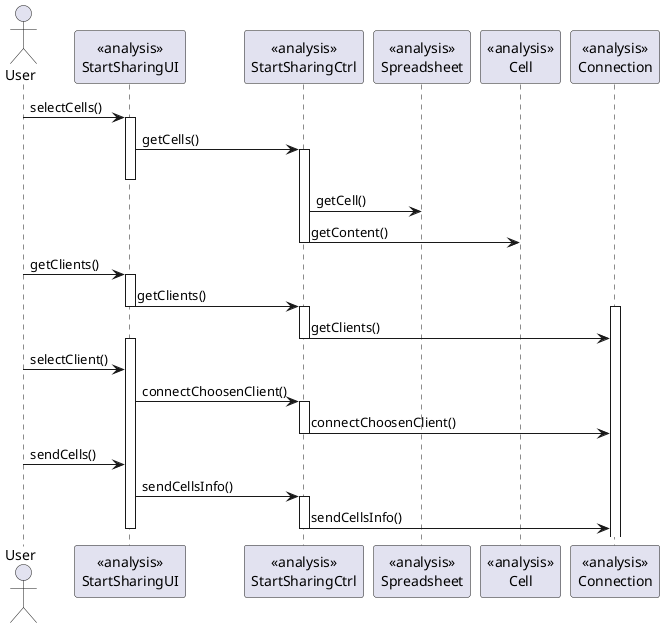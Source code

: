  @startuml doc-files/ipc01_01_analysis.png
  actor User
  participant "<<analysis>>\nStartSharingUI" as UI
  participant "<<analysis>>\nStartSharingCtrl" as ctrl
  participant "<<analysis>>\nSpreadsheet" as sheet
  participant "<<analysis>>\nCell" as cell
  participant "<<analysis>>\nConnection" as connect
  User -> UI : selectCells()
  activate UI
  UI -> ctrl : getCells()
  activate ctrl
  deactivate UI
  ctrl -> sheet : getCell()
  ctrl -> cell : getContent()
  deactivate cell
  deactivate ctrl
  User -> UI : getClients()
  activate UI
  UI -> ctrl : getClients()
  deactivate UI
  activate ctrl
  activate connect
  ctrl -> connect : getClients()
  deactivate ctrl
  activate UI
  User -> UI : selectClient()
  UI -> ctrl : connectChoosenClient()
  activate ctrl
  ctrl -> connect : connectChoosenClient()
  deactivate ctrl
  User -> UI : sendCells()
  UI -> ctrl : sendCellsInfo()
  activate ctrl
  ctrl -> connect : sendCellsInfo()
  deactivate ctrl
  deactivate UI
  @enduml